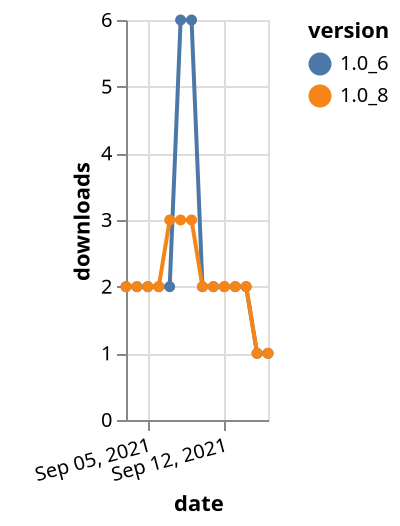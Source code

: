 {"$schema": "https://vega.github.io/schema/vega-lite/v5.json", "description": "A simple bar chart with embedded data.", "data": {"values": [{"date": "2021-09-03", "total": 11275, "delta": 2, "version": "1.0_6"}, {"date": "2021-09-04", "total": 11277, "delta": 2, "version": "1.0_6"}, {"date": "2021-09-05", "total": 11279, "delta": 2, "version": "1.0_6"}, {"date": "2021-09-06", "total": 11281, "delta": 2, "version": "1.0_6"}, {"date": "2021-09-07", "total": 11283, "delta": 2, "version": "1.0_6"}, {"date": "2021-09-08", "total": 11289, "delta": 6, "version": "1.0_6"}, {"date": "2021-09-09", "total": 11295, "delta": 6, "version": "1.0_6"}, {"date": "2021-09-10", "total": 11297, "delta": 2, "version": "1.0_6"}, {"date": "2021-09-11", "total": 11299, "delta": 2, "version": "1.0_6"}, {"date": "2021-09-12", "total": 11301, "delta": 2, "version": "1.0_6"}, {"date": "2021-09-13", "total": 11303, "delta": 2, "version": "1.0_6"}, {"date": "2021-09-14", "total": 11305, "delta": 2, "version": "1.0_6"}, {"date": "2021-09-15", "total": 11306, "delta": 1, "version": "1.0_6"}, {"date": "2021-09-16", "total": 11307, "delta": 1, "version": "1.0_6"}, {"date": "2021-09-03", "total": 9846, "delta": 2, "version": "1.0_8"}, {"date": "2021-09-04", "total": 9848, "delta": 2, "version": "1.0_8"}, {"date": "2021-09-05", "total": 9850, "delta": 2, "version": "1.0_8"}, {"date": "2021-09-06", "total": 9852, "delta": 2, "version": "1.0_8"}, {"date": "2021-09-07", "total": 9855, "delta": 3, "version": "1.0_8"}, {"date": "2021-09-08", "total": 9858, "delta": 3, "version": "1.0_8"}, {"date": "2021-09-09", "total": 9861, "delta": 3, "version": "1.0_8"}, {"date": "2021-09-10", "total": 9863, "delta": 2, "version": "1.0_8"}, {"date": "2021-09-11", "total": 9865, "delta": 2, "version": "1.0_8"}, {"date": "2021-09-12", "total": 9867, "delta": 2, "version": "1.0_8"}, {"date": "2021-09-13", "total": 9869, "delta": 2, "version": "1.0_8"}, {"date": "2021-09-14", "total": 9871, "delta": 2, "version": "1.0_8"}, {"date": "2021-09-15", "total": 9872, "delta": 1, "version": "1.0_8"}, {"date": "2021-09-16", "total": 9873, "delta": 1, "version": "1.0_8"}]}, "width": "container", "mark": {"type": "line", "point": {"filled": true}}, "encoding": {"x": {"field": "date", "type": "temporal", "timeUnit": "yearmonthdate", "title": "date", "axis": {"labelAngle": -15}}, "y": {"field": "delta", "type": "quantitative", "title": "downloads"}, "color": {"field": "version", "type": "nominal"}, "tooltip": {"field": "delta"}}}